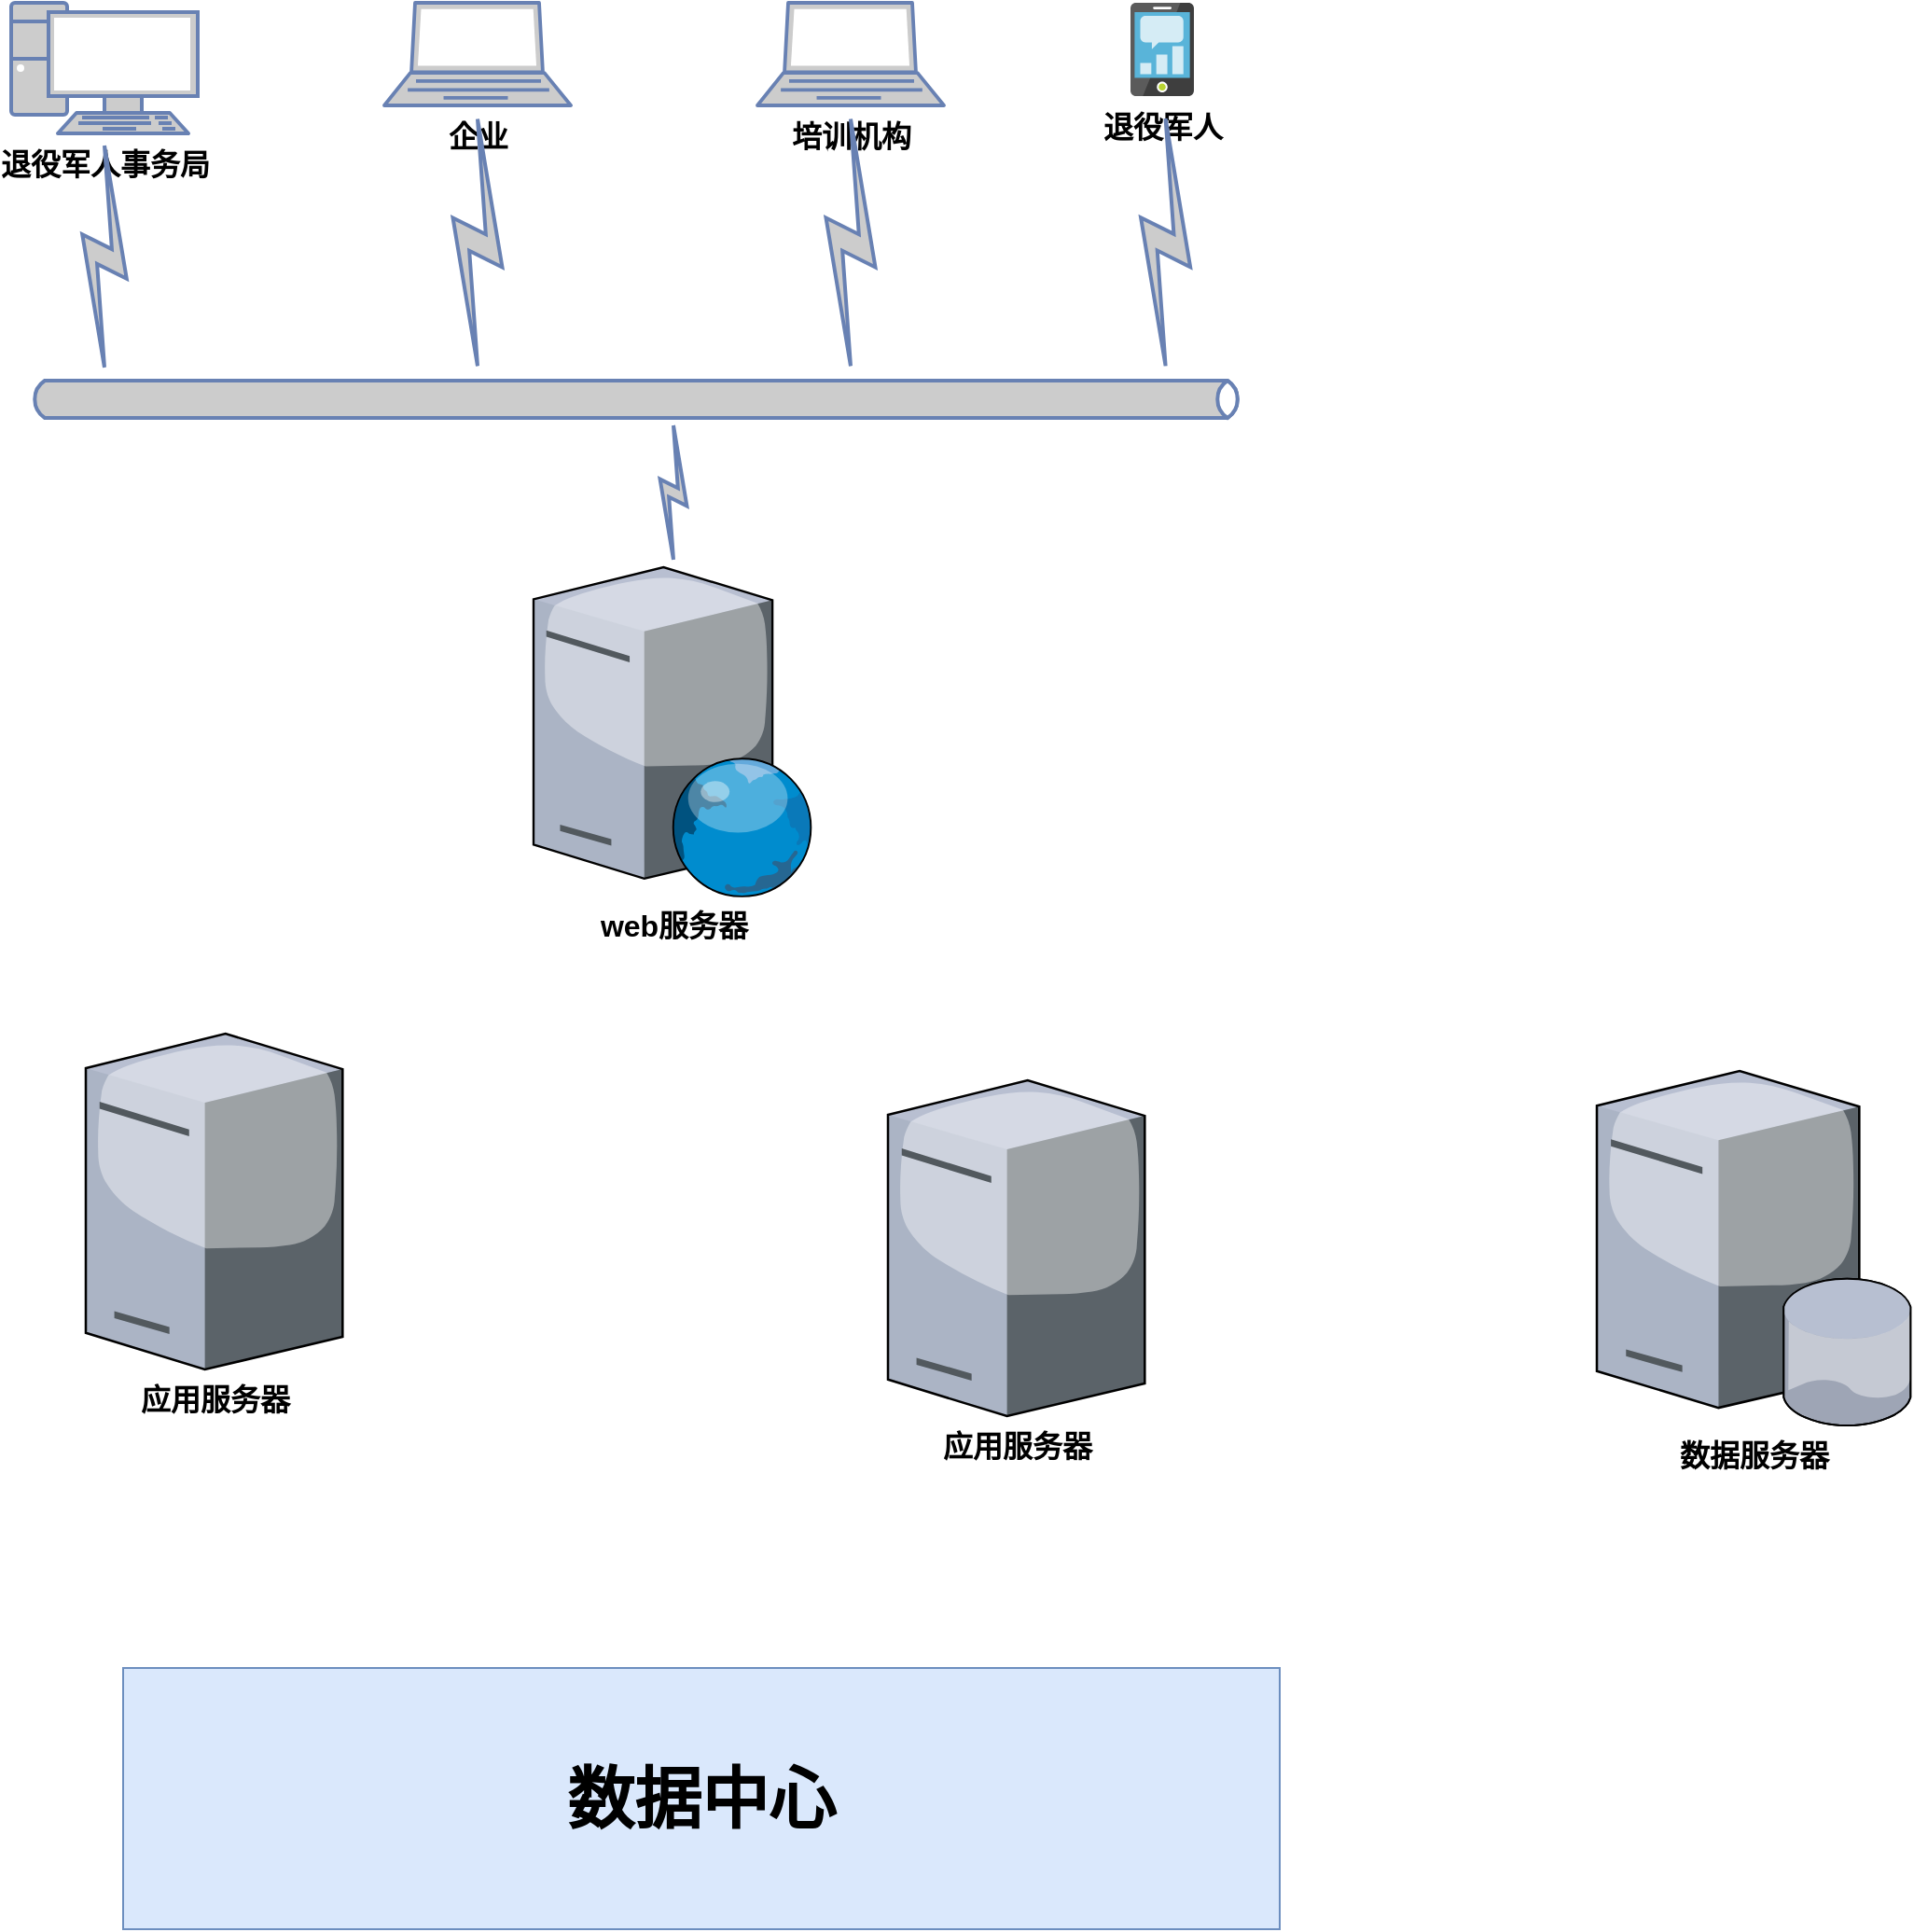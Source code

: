 <mxfile version="21.0.2" type="github">
  <diagram name="第 1 页" id="LMOrUs53wWnXZzzSdxjo">
    <mxGraphModel dx="1818" dy="1149" grid="1" gridSize="10" guides="1" tooltips="1" connect="1" arrows="1" fold="1" page="1" pageScale="1" pageWidth="827" pageHeight="1169" math="0" shadow="0">
      <root>
        <mxCell id="0" />
        <mxCell id="1" parent="0" />
        <mxCell id="SBikTrNOms9XPHG4j8-7-1" value="" style="html=1;outlineConnect=0;fillColor=#CCCCCC;strokeColor=#6881B3;gradientColor=none;gradientDirection=north;strokeWidth=2;shape=mxgraph.networks.bus;gradientColor=none;gradientDirection=north;fontColor=#ffffff;perimeter=backbonePerimeter;backboneSize=20;fontSize=16;" vertex="1" parent="1">
          <mxGeometry x="210" y="280" width="650" height="20" as="geometry" />
        </mxCell>
        <mxCell id="SBikTrNOms9XPHG4j8-7-2" value="" style="html=1;outlineConnect=0;fillColor=#CCCCCC;strokeColor=#6881B3;gradientColor=none;gradientDirection=north;strokeWidth=2;shape=mxgraph.networks.comm_link_edge;html=1;rounded=0;fontSize=16;" edge="1" parent="1" source="SBikTrNOms9XPHG4j8-7-7" target="SBikTrNOms9XPHG4j8-7-1">
          <mxGeometry width="100" height="100" relative="1" as="geometry">
            <mxPoint x="1010" y="540" as="sourcePoint" />
            <mxPoint x="590" y="340" as="targetPoint" />
          </mxGeometry>
        </mxCell>
        <mxCell id="SBikTrNOms9XPHG4j8-7-3" value="&lt;font color=&quot;#000000&quot; style=&quot;font-size: 16px;&quot;&gt;&lt;b style=&quot;font-size: 16px;&quot;&gt;企业&lt;/b&gt;&lt;/font&gt;" style="fontColor=#0066CC;verticalAlign=top;verticalLabelPosition=bottom;labelPosition=center;align=center;html=1;outlineConnect=0;fillColor=#CCCCCC;strokeColor=#6881B3;gradientColor=none;gradientDirection=north;strokeWidth=2;shape=mxgraph.networks.laptop;fontSize=16;" vertex="1" parent="1">
          <mxGeometry x="400" y="77.5" width="100" height="55" as="geometry" />
        </mxCell>
        <mxCell id="SBikTrNOms9XPHG4j8-7-7" value="&lt;b style=&quot;font-size: 16px;&quot;&gt;&lt;font style=&quot;font-size: 16px;&quot;&gt;web服务器&lt;/font&gt;&lt;/b&gt;" style="verticalLabelPosition=bottom;sketch=0;aspect=fixed;html=1;verticalAlign=top;strokeColor=none;align=center;outlineConnect=0;shape=mxgraph.citrix.web_server;fontSize=16;" vertex="1" parent="1">
          <mxGeometry x="480" y="380" width="150" height="176.45" as="geometry" />
        </mxCell>
        <mxCell id="SBikTrNOms9XPHG4j8-7-8" value="&lt;font style=&quot;font-size: 16px;&quot;&gt;&lt;b style=&quot;font-size: 16px;&quot;&gt;数据服务器&lt;/b&gt;&lt;/font&gt;" style="verticalLabelPosition=bottom;sketch=0;aspect=fixed;html=1;verticalAlign=top;strokeColor=none;align=center;outlineConnect=0;shape=mxgraph.citrix.database_server;fontSize=16;" vertex="1" parent="1">
          <mxGeometry x="1050" y="650" width="168.89" height="190" as="geometry" />
        </mxCell>
        <mxCell id="SBikTrNOms9XPHG4j8-7-12" value="&lt;b style=&quot;font-size: 16px;&quot;&gt;&lt;font style=&quot;font-size: 16px;&quot;&gt;退役军人&lt;/font&gt;&lt;/b&gt;" style="sketch=0;aspect=fixed;html=1;points=[];align=center;image;fontSize=16;image=img/lib/mscae/Mobile_Engagement.svg;" vertex="1" parent="1">
          <mxGeometry x="800" y="77.5" width="34" height="50" as="geometry" />
        </mxCell>
        <mxCell id="SBikTrNOms9XPHG4j8-7-13" value="&lt;b style=&quot;font-size: 16px;&quot;&gt;&lt;font color=&quot;#000000&quot; style=&quot;font-size: 16px;&quot;&gt;退役军人事务局&lt;/font&gt;&lt;/b&gt;" style="fontColor=#0066CC;verticalAlign=top;verticalLabelPosition=bottom;labelPosition=center;align=center;html=1;outlineConnect=0;fillColor=#CCCCCC;strokeColor=#6881B3;gradientColor=none;gradientDirection=north;strokeWidth=2;shape=mxgraph.networks.pc;fontSize=16;" vertex="1" parent="1">
          <mxGeometry x="200" y="77.5" width="100" height="70" as="geometry" />
        </mxCell>
        <mxCell id="SBikTrNOms9XPHG4j8-7-14" value="&lt;b style=&quot;font-size: 16px;&quot;&gt;&lt;font color=&quot;#000000&quot; style=&quot;font-size: 16px;&quot;&gt;培训机构&lt;/font&gt;&lt;/b&gt;" style="fontColor=#0066CC;verticalAlign=top;verticalLabelPosition=bottom;labelPosition=center;align=center;html=1;outlineConnect=0;fillColor=#CCCCCC;strokeColor=#6881B3;gradientColor=none;gradientDirection=north;strokeWidth=2;shape=mxgraph.networks.laptop;fontSize=16;" vertex="1" parent="1">
          <mxGeometry x="600" y="77.5" width="100" height="55" as="geometry" />
        </mxCell>
        <mxCell id="SBikTrNOms9XPHG4j8-7-15" value="" style="html=1;outlineConnect=0;fillColor=#CCCCCC;strokeColor=#6881B3;gradientColor=none;gradientDirection=north;strokeWidth=2;shape=mxgraph.networks.comm_link_edge;html=1;rounded=0;entryX=0.5;entryY=1;entryDx=0;entryDy=0;entryPerimeter=0;fontSize=16;" edge="1" parent="1" source="SBikTrNOms9XPHG4j8-7-1" target="SBikTrNOms9XPHG4j8-7-13">
          <mxGeometry width="100" height="100" relative="1" as="geometry">
            <mxPoint x="360" y="440" as="sourcePoint" />
            <mxPoint x="460" y="340" as="targetPoint" />
            <Array as="points">
              <mxPoint x="250" y="220" />
            </Array>
          </mxGeometry>
        </mxCell>
        <mxCell id="SBikTrNOms9XPHG4j8-7-16" value="" style="html=1;outlineConnect=0;fillColor=#CCCCCC;strokeColor=#6881B3;gradientColor=none;gradientDirection=north;strokeWidth=2;shape=mxgraph.networks.comm_link_edge;html=1;rounded=0;entryX=0.553;entryY=1.094;entryDx=0;entryDy=0;entryPerimeter=0;fontSize=16;" edge="1" parent="1" source="SBikTrNOms9XPHG4j8-7-1" target="SBikTrNOms9XPHG4j8-7-12">
          <mxGeometry width="100" height="100" relative="1" as="geometry">
            <mxPoint x="374" y="510" as="sourcePoint" />
            <mxPoint x="474" y="410" as="targetPoint" />
          </mxGeometry>
        </mxCell>
        <mxCell id="SBikTrNOms9XPHG4j8-7-18" value="" style="html=1;outlineConnect=0;fillColor=#CCCCCC;strokeColor=#6881B3;gradientColor=none;gradientDirection=north;strokeWidth=2;shape=mxgraph.networks.comm_link_edge;html=1;rounded=0;entryX=0.5;entryY=1;entryDx=0;entryDy=0;entryPerimeter=0;fontSize=16;" edge="1" parent="1" source="SBikTrNOms9XPHG4j8-7-1" target="SBikTrNOms9XPHG4j8-7-14">
          <mxGeometry width="100" height="100" relative="1" as="geometry">
            <mxPoint x="394" y="530" as="sourcePoint" />
            <mxPoint x="494" y="430" as="targetPoint" />
          </mxGeometry>
        </mxCell>
        <mxCell id="SBikTrNOms9XPHG4j8-7-19" value="" style="html=1;outlineConnect=0;fillColor=#CCCCCC;strokeColor=#6881B3;gradientColor=none;gradientDirection=north;strokeWidth=2;shape=mxgraph.networks.comm_link_edge;html=1;rounded=0;entryX=0.5;entryY=1;entryDx=0;entryDy=0;entryPerimeter=0;fontSize=16;" edge="1" parent="1" source="SBikTrNOms9XPHG4j8-7-1" target="SBikTrNOms9XPHG4j8-7-3">
          <mxGeometry width="100" height="100" relative="1" as="geometry">
            <mxPoint x="404" y="540" as="sourcePoint" />
            <mxPoint x="504" y="440" as="targetPoint" />
          </mxGeometry>
        </mxCell>
        <mxCell id="SBikTrNOms9XPHG4j8-7-23" value="&lt;font style=&quot;font-size: 16px;&quot;&gt;&lt;b style=&quot;font-size: 16px;&quot;&gt;应用服务器&lt;/b&gt;&lt;/font&gt;" style="verticalLabelPosition=bottom;sketch=0;aspect=fixed;html=1;verticalAlign=top;strokeColor=none;align=center;outlineConnect=0;shape=mxgraph.citrix.license_server;fontSize=16;" vertex="1" parent="1">
          <mxGeometry x="240" y="630" width="137.65" height="180" as="geometry" />
        </mxCell>
        <mxCell id="SBikTrNOms9XPHG4j8-7-26" value="&lt;font style=&quot;font-size: 16px;&quot;&gt;&lt;b style=&quot;font-size: 16px;&quot;&gt;应用服务器&lt;/b&gt;&lt;/font&gt;" style="verticalLabelPosition=bottom;sketch=0;aspect=fixed;html=1;verticalAlign=top;strokeColor=none;align=center;outlineConnect=0;shape=mxgraph.citrix.license_server;fontSize=16;" vertex="1" parent="1">
          <mxGeometry x="670" y="655" width="137.65" height="180" as="geometry" />
        </mxCell>
        <mxCell id="SBikTrNOms9XPHG4j8-7-27" value="&lt;b&gt;&lt;font style=&quot;font-size: 36px;&quot;&gt;数据中心&lt;/font&gt;&lt;/b&gt;" style="rounded=0;whiteSpace=wrap;html=1;fillColor=#dae8fc;strokeColor=#6c8ebf;" vertex="1" parent="1">
          <mxGeometry x="260" y="970" width="620" height="140" as="geometry" />
        </mxCell>
      </root>
    </mxGraphModel>
  </diagram>
</mxfile>
